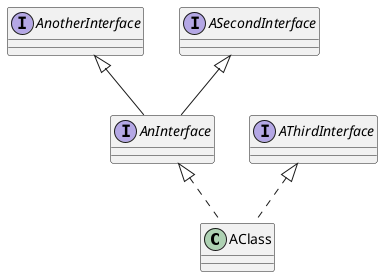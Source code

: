 @startuml

class AClass implements AnInterface, AThirdInterface {
}

interface AnInterface implements AnotherInterface, ASecondInterface {
}

@enduml